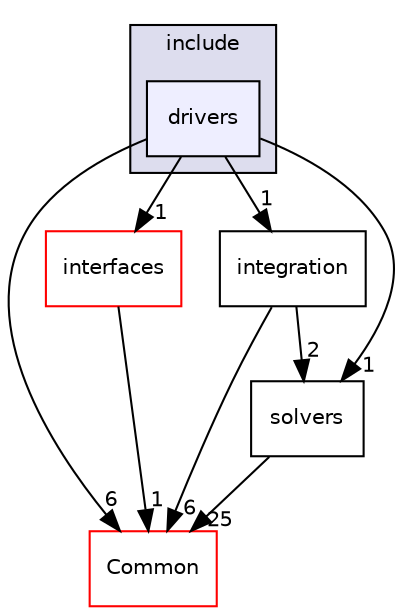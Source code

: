 digraph "SU2_CFD/include/drivers" {
  compound=true
  node [ fontsize="10", fontname="Helvetica"];
  edge [ labelfontsize="10", labelfontname="Helvetica"];
  subgraph clusterdir_3b735dd5547717c34264cbbbba892a8a {
    graph [ bgcolor="#ddddee", pencolor="black", label="include" fontname="Helvetica", fontsize="10", URL="dir_3b735dd5547717c34264cbbbba892a8a.html"]
  dir_80231ed206c278038542dd1658bd1a4f [shape=box, label="drivers", style="filled", fillcolor="#eeeeff", pencolor="black", URL="dir_80231ed206c278038542dd1658bd1a4f.html"];
  }
  dir_4ab6b4cc6a7edbff49100e9123df213f [shape=box label="Common" fillcolor="white" style="filled" color="red" URL="dir_4ab6b4cc6a7edbff49100e9123df213f.html"];
  dir_08c7ba3cb7a23e912f9dd6cde1b276c2 [shape=box label="interfaces" fillcolor="white" style="filled" color="red" URL="dir_08c7ba3cb7a23e912f9dd6cde1b276c2.html"];
  dir_30f15e542928108c2cf25f336dc7ffc8 [shape=box label="integration" URL="dir_30f15e542928108c2cf25f336dc7ffc8.html"];
  dir_263ce66950d22b4a66b695c07cd63e69 [shape=box label="solvers" URL="dir_263ce66950d22b4a66b695c07cd63e69.html"];
  dir_08c7ba3cb7a23e912f9dd6cde1b276c2->dir_4ab6b4cc6a7edbff49100e9123df213f [headlabel="1", labeldistance=1.5 headhref="dir_000039_000000.html"];
  dir_30f15e542928108c2cf25f336dc7ffc8->dir_4ab6b4cc6a7edbff49100e9123df213f [headlabel="6", labeldistance=1.5 headhref="dir_000038_000000.html"];
  dir_30f15e542928108c2cf25f336dc7ffc8->dir_263ce66950d22b4a66b695c07cd63e69 [headlabel="2", labeldistance=1.5 headhref="dir_000038_000063.html"];
  dir_80231ed206c278038542dd1658bd1a4f->dir_4ab6b4cc6a7edbff49100e9123df213f [headlabel="6", labeldistance=1.5 headhref="dir_000035_000000.html"];
  dir_80231ed206c278038542dd1658bd1a4f->dir_08c7ba3cb7a23e912f9dd6cde1b276c2 [headlabel="1", labeldistance=1.5 headhref="dir_000035_000039.html"];
  dir_80231ed206c278038542dd1658bd1a4f->dir_30f15e542928108c2cf25f336dc7ffc8 [headlabel="1", labeldistance=1.5 headhref="dir_000035_000038.html"];
  dir_80231ed206c278038542dd1658bd1a4f->dir_263ce66950d22b4a66b695c07cd63e69 [headlabel="1", labeldistance=1.5 headhref="dir_000035_000063.html"];
  dir_263ce66950d22b4a66b695c07cd63e69->dir_4ab6b4cc6a7edbff49100e9123df213f [headlabel="25", labeldistance=1.5 headhref="dir_000063_000000.html"];
}
